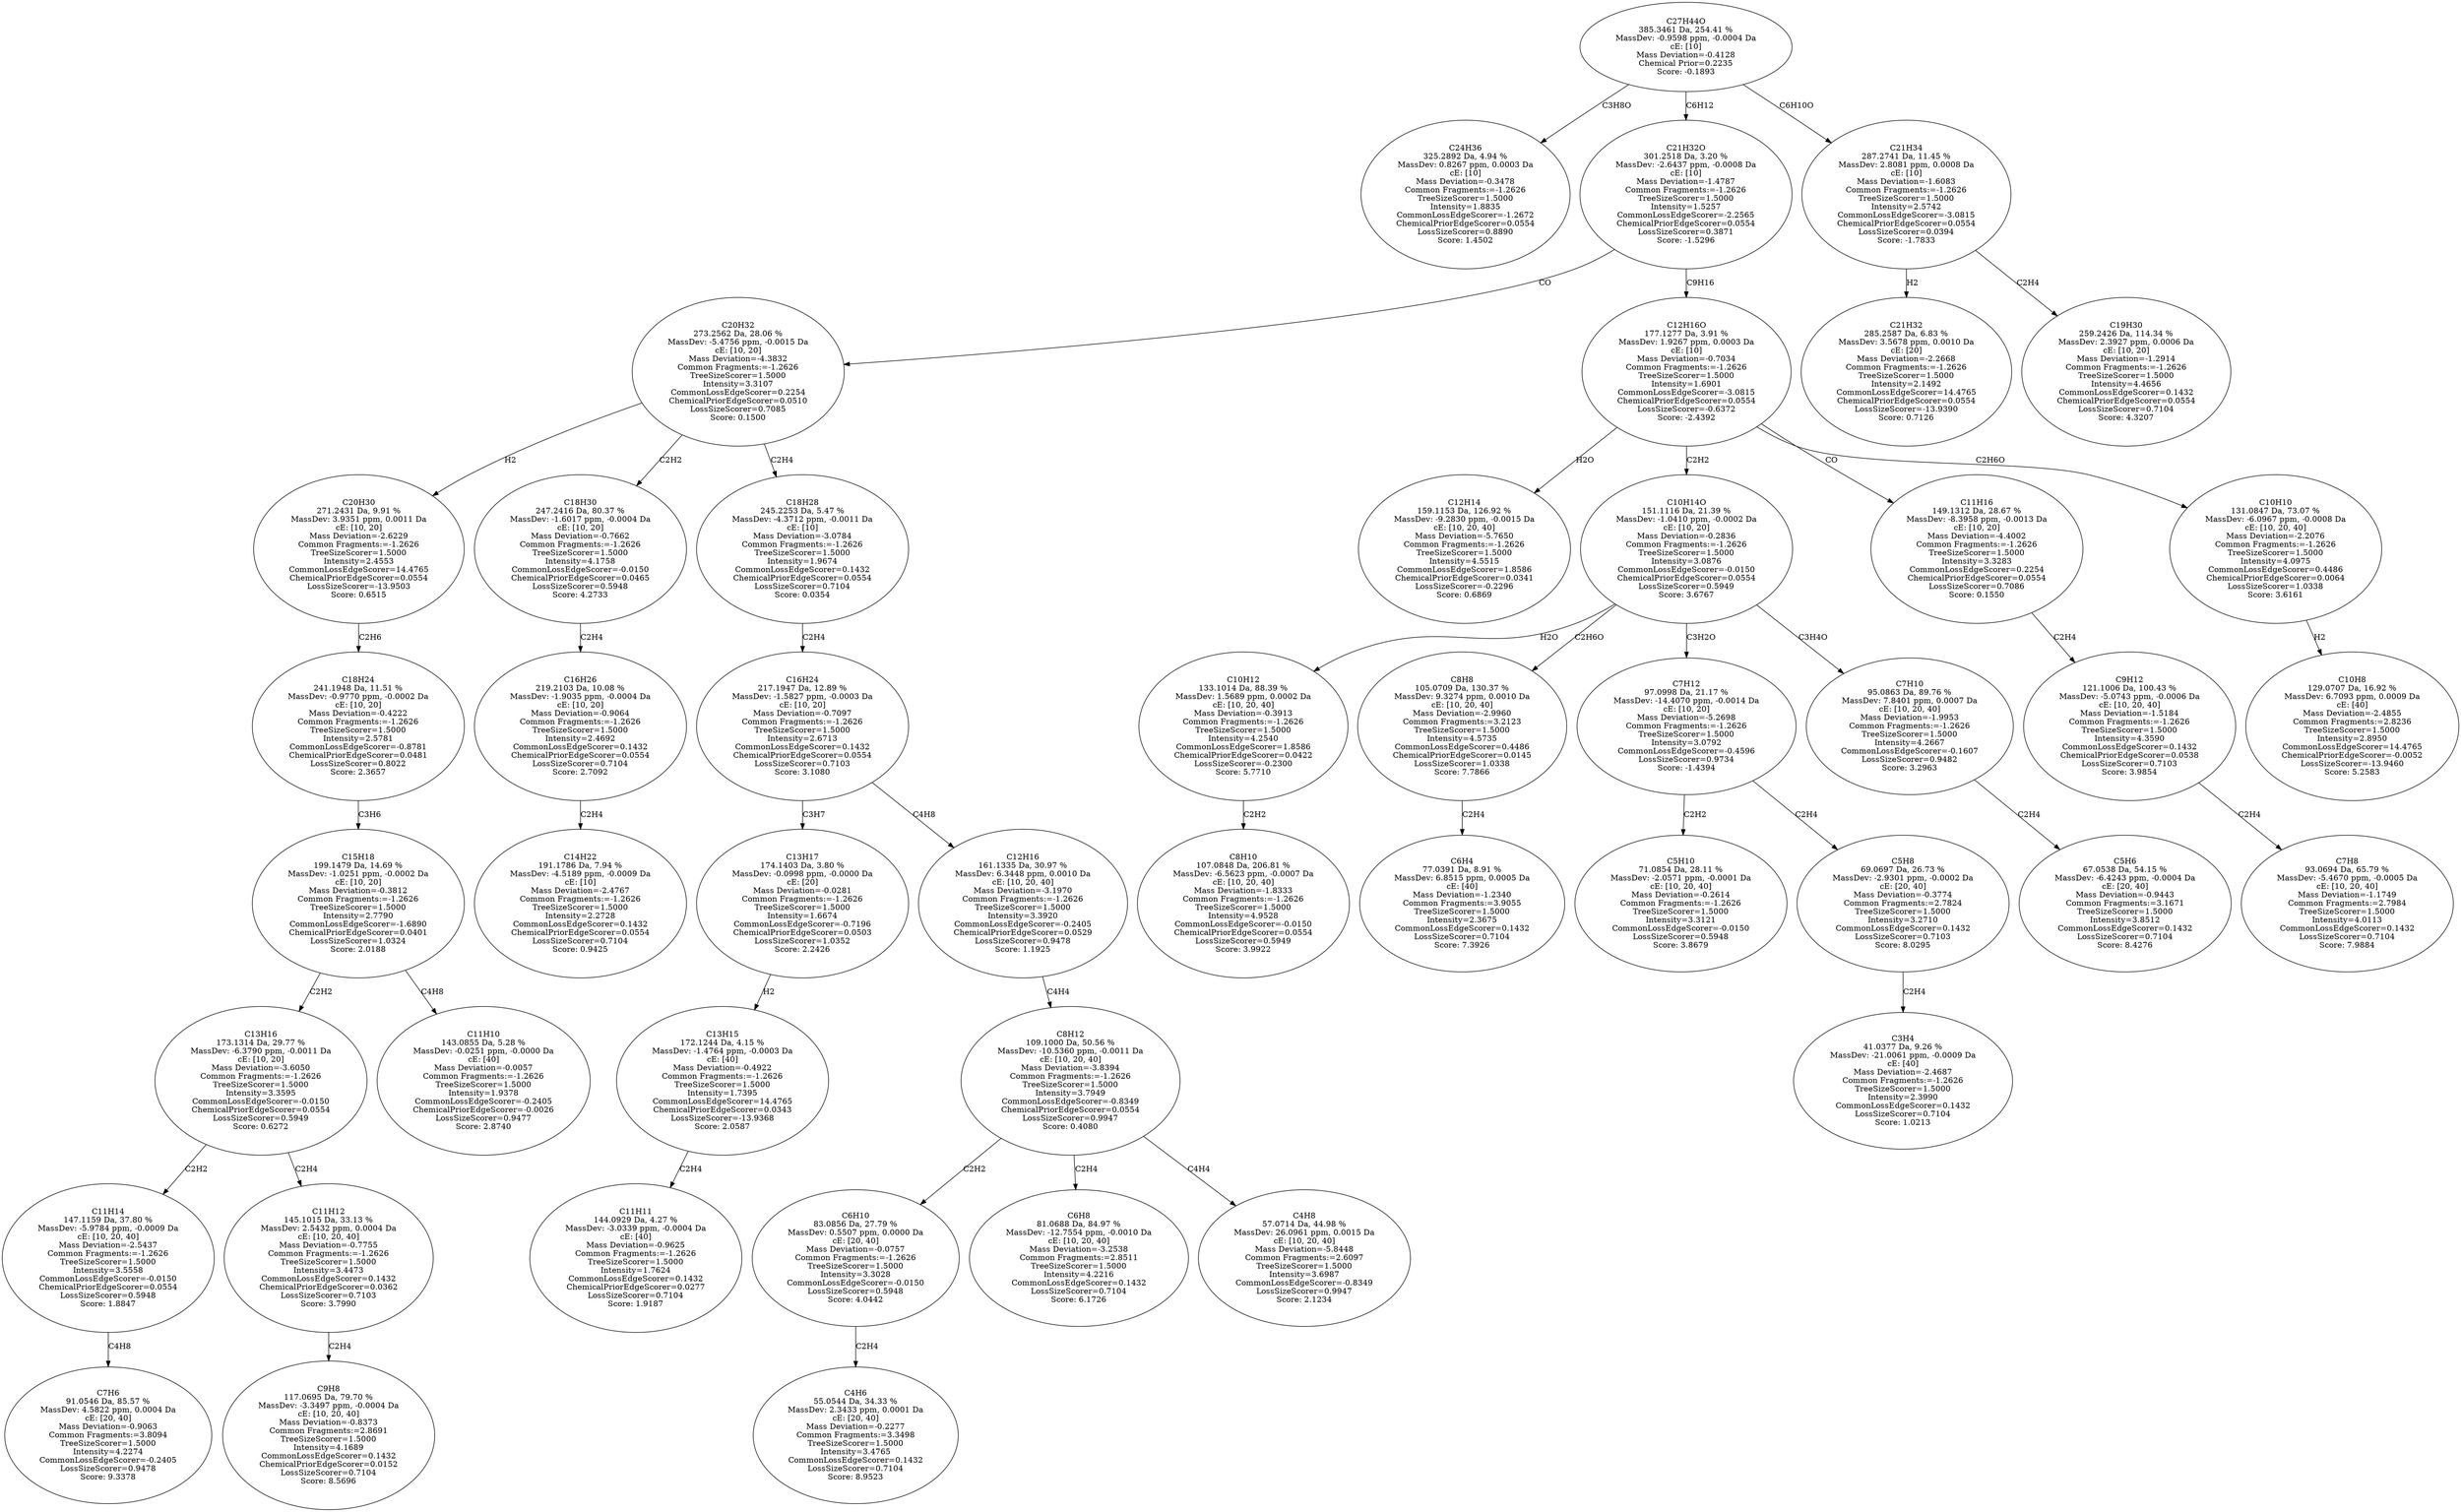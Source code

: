 strict digraph {
v1 [label="C24H36\n325.2892 Da, 4.94 %\nMassDev: 0.8267 ppm, 0.0003 Da\ncE: [10]\nMass Deviation=-0.3478\nCommon Fragments:=-1.2626\nTreeSizeScorer=1.5000\nIntensity=1.8835\nCommonLossEdgeScorer=-1.2672\nChemicalPriorEdgeScorer=0.0554\nLossSizeScorer=0.8890\nScore: 1.4502"];
v2 [label="C7H6\n91.0546 Da, 85.57 %\nMassDev: 4.5822 ppm, 0.0004 Da\ncE: [20, 40]\nMass Deviation=-0.9063\nCommon Fragments:=3.8094\nTreeSizeScorer=1.5000\nIntensity=4.2274\nCommonLossEdgeScorer=-0.2405\nLossSizeScorer=0.9478\nScore: 9.3378"];
v3 [label="C11H14\n147.1159 Da, 37.80 %\nMassDev: -5.9784 ppm, -0.0009 Da\ncE: [10, 20, 40]\nMass Deviation=-2.5437\nCommon Fragments:=-1.2626\nTreeSizeScorer=1.5000\nIntensity=3.5558\nCommonLossEdgeScorer=-0.0150\nChemicalPriorEdgeScorer=0.0554\nLossSizeScorer=0.5948\nScore: 1.8847"];
v4 [label="C9H8\n117.0695 Da, 79.70 %\nMassDev: -3.3497 ppm, -0.0004 Da\ncE: [10, 20, 40]\nMass Deviation=-0.8373\nCommon Fragments:=2.8691\nTreeSizeScorer=1.5000\nIntensity=4.1689\nCommonLossEdgeScorer=0.1432\nChemicalPriorEdgeScorer=0.0152\nLossSizeScorer=0.7104\nScore: 8.5696"];
v5 [label="C11H12\n145.1015 Da, 33.13 %\nMassDev: 2.5432 ppm, 0.0004 Da\ncE: [10, 20, 40]\nMass Deviation=-0.7755\nCommon Fragments:=-1.2626\nTreeSizeScorer=1.5000\nIntensity=3.4473\nCommonLossEdgeScorer=0.1432\nChemicalPriorEdgeScorer=0.0362\nLossSizeScorer=0.7103\nScore: 3.7990"];
v6 [label="C13H16\n173.1314 Da, 29.77 %\nMassDev: -6.3790 ppm, -0.0011 Da\ncE: [10, 20]\nMass Deviation=-3.6050\nCommon Fragments:=-1.2626\nTreeSizeScorer=1.5000\nIntensity=3.3595\nCommonLossEdgeScorer=-0.0150\nChemicalPriorEdgeScorer=0.0554\nLossSizeScorer=0.5949\nScore: 0.6272"];
v7 [label="C11H10\n143.0855 Da, 5.28 %\nMassDev: -0.0251 ppm, -0.0000 Da\ncE: [40]\nMass Deviation=-0.0057\nCommon Fragments:=-1.2626\nTreeSizeScorer=1.5000\nIntensity=1.9378\nCommonLossEdgeScorer=-0.2405\nChemicalPriorEdgeScorer=-0.0026\nLossSizeScorer=0.9477\nScore: 2.8740"];
v8 [label="C15H18\n199.1479 Da, 14.69 %\nMassDev: -1.0251 ppm, -0.0002 Da\ncE: [10, 20]\nMass Deviation=-0.3812\nCommon Fragments:=-1.2626\nTreeSizeScorer=1.5000\nIntensity=2.7790\nCommonLossEdgeScorer=-1.6890\nChemicalPriorEdgeScorer=0.0401\nLossSizeScorer=1.0324\nScore: 2.0188"];
v9 [label="C18H24\n241.1948 Da, 11.51 %\nMassDev: -0.9770 ppm, -0.0002 Da\ncE: [10, 20]\nMass Deviation=-0.4222\nCommon Fragments:=-1.2626\nTreeSizeScorer=1.5000\nIntensity=2.5781\nCommonLossEdgeScorer=-0.8781\nChemicalPriorEdgeScorer=0.0481\nLossSizeScorer=0.8022\nScore: 2.3657"];
v10 [label="C20H30\n271.2431 Da, 9.91 %\nMassDev: 3.9351 ppm, 0.0011 Da\ncE: [10, 20]\nMass Deviation=-2.6229\nCommon Fragments:=-1.2626\nTreeSizeScorer=1.5000\nIntensity=2.4553\nCommonLossEdgeScorer=14.4765\nChemicalPriorEdgeScorer=0.0554\nLossSizeScorer=-13.9503\nScore: 0.6515"];
v11 [label="C14H22\n191.1786 Da, 7.94 %\nMassDev: -4.5189 ppm, -0.0009 Da\ncE: [10]\nMass Deviation=-2.4767\nCommon Fragments:=-1.2626\nTreeSizeScorer=1.5000\nIntensity=2.2728\nCommonLossEdgeScorer=0.1432\nChemicalPriorEdgeScorer=0.0554\nLossSizeScorer=0.7104\nScore: 0.9425"];
v12 [label="C16H26\n219.2103 Da, 10.08 %\nMassDev: -1.9035 ppm, -0.0004 Da\ncE: [10, 20]\nMass Deviation=-0.9064\nCommon Fragments:=-1.2626\nTreeSizeScorer=1.5000\nIntensity=2.4692\nCommonLossEdgeScorer=0.1432\nChemicalPriorEdgeScorer=0.0554\nLossSizeScorer=0.7104\nScore: 2.7092"];
v13 [label="C18H30\n247.2416 Da, 80.37 %\nMassDev: -1.6017 ppm, -0.0004 Da\ncE: [10, 20]\nMass Deviation=-0.7662\nCommon Fragments:=-1.2626\nTreeSizeScorer=1.5000\nIntensity=4.1758\nCommonLossEdgeScorer=-0.0150\nChemicalPriorEdgeScorer=0.0465\nLossSizeScorer=0.5948\nScore: 4.2733"];
v14 [label="C11H11\n144.0929 Da, 4.27 %\nMassDev: -3.0339 ppm, -0.0004 Da\ncE: [40]\nMass Deviation=-0.9625\nCommon Fragments:=-1.2626\nTreeSizeScorer=1.5000\nIntensity=1.7624\nCommonLossEdgeScorer=0.1432\nChemicalPriorEdgeScorer=0.0277\nLossSizeScorer=0.7104\nScore: 1.9187"];
v15 [label="C13H15\n172.1244 Da, 4.15 %\nMassDev: -1.4764 ppm, -0.0003 Da\ncE: [40]\nMass Deviation=-0.4922\nCommon Fragments:=-1.2626\nTreeSizeScorer=1.5000\nIntensity=1.7395\nCommonLossEdgeScorer=14.4765\nChemicalPriorEdgeScorer=0.0343\nLossSizeScorer=-13.9368\nScore: 2.0587"];
v16 [label="C13H17\n174.1403 Da, 3.80 %\nMassDev: -0.0998 ppm, -0.0000 Da\ncE: [20]\nMass Deviation=-0.0281\nCommon Fragments:=-1.2626\nTreeSizeScorer=1.5000\nIntensity=1.6674\nCommonLossEdgeScorer=-0.7196\nChemicalPriorEdgeScorer=0.0503\nLossSizeScorer=1.0352\nScore: 2.2426"];
v17 [label="C4H6\n55.0544 Da, 34.33 %\nMassDev: 2.3433 ppm, 0.0001 Da\ncE: [20, 40]\nMass Deviation=-0.2277\nCommon Fragments:=3.3498\nTreeSizeScorer=1.5000\nIntensity=3.4765\nCommonLossEdgeScorer=0.1432\nLossSizeScorer=0.7104\nScore: 8.9523"];
v18 [label="C6H10\n83.0856 Da, 27.79 %\nMassDev: 0.5507 ppm, 0.0000 Da\ncE: [20, 40]\nMass Deviation=-0.0757\nCommon Fragments:=-1.2626\nTreeSizeScorer=1.5000\nIntensity=3.3028\nCommonLossEdgeScorer=-0.0150\nLossSizeScorer=0.5948\nScore: 4.0442"];
v19 [label="C6H8\n81.0688 Da, 84.97 %\nMassDev: -12.7554 ppm, -0.0010 Da\ncE: [10, 20, 40]\nMass Deviation=-3.2538\nCommon Fragments:=2.8511\nTreeSizeScorer=1.5000\nIntensity=4.2216\nCommonLossEdgeScorer=0.1432\nLossSizeScorer=0.7104\nScore: 6.1726"];
v20 [label="C4H8\n57.0714 Da, 44.98 %\nMassDev: 26.0961 ppm, 0.0015 Da\ncE: [10, 20, 40]\nMass Deviation=-5.8448\nCommon Fragments:=2.6097\nTreeSizeScorer=1.5000\nIntensity=3.6987\nCommonLossEdgeScorer=-0.8349\nLossSizeScorer=0.9947\nScore: 2.1234"];
v21 [label="C8H12\n109.1000 Da, 50.56 %\nMassDev: -10.5360 ppm, -0.0011 Da\ncE: [10, 20, 40]\nMass Deviation=-3.8394\nCommon Fragments:=-1.2626\nTreeSizeScorer=1.5000\nIntensity=3.7949\nCommonLossEdgeScorer=-0.8349\nChemicalPriorEdgeScorer=0.0554\nLossSizeScorer=0.9947\nScore: 0.4080"];
v22 [label="C12H16\n161.1335 Da, 30.97 %\nMassDev: 6.3448 ppm, 0.0010 Da\ncE: [10, 20, 40]\nMass Deviation=-3.1970\nCommon Fragments:=-1.2626\nTreeSizeScorer=1.5000\nIntensity=3.3920\nCommonLossEdgeScorer=-0.2405\nChemicalPriorEdgeScorer=0.0529\nLossSizeScorer=0.9478\nScore: 1.1925"];
v23 [label="C16H24\n217.1947 Da, 12.89 %\nMassDev: -1.5827 ppm, -0.0003 Da\ncE: [10, 20]\nMass Deviation=-0.7097\nCommon Fragments:=-1.2626\nTreeSizeScorer=1.5000\nIntensity=2.6713\nCommonLossEdgeScorer=0.1432\nChemicalPriorEdgeScorer=0.0554\nLossSizeScorer=0.7103\nScore: 3.1080"];
v24 [label="C18H28\n245.2253 Da, 5.47 %\nMassDev: -4.3712 ppm, -0.0011 Da\ncE: [10]\nMass Deviation=-3.0784\nCommon Fragments:=-1.2626\nTreeSizeScorer=1.5000\nIntensity=1.9674\nCommonLossEdgeScorer=0.1432\nChemicalPriorEdgeScorer=0.0554\nLossSizeScorer=0.7104\nScore: 0.0354"];
v25 [label="C20H32\n273.2562 Da, 28.06 %\nMassDev: -5.4756 ppm, -0.0015 Da\ncE: [10, 20]\nMass Deviation=-4.3832\nCommon Fragments:=-1.2626\nTreeSizeScorer=1.5000\nIntensity=3.3107\nCommonLossEdgeScorer=0.2254\nChemicalPriorEdgeScorer=0.0510\nLossSizeScorer=0.7085\nScore: 0.1500"];
v26 [label="C12H14\n159.1153 Da, 126.92 %\nMassDev: -9.2830 ppm, -0.0015 Da\ncE: [10, 20, 40]\nMass Deviation=-5.7650\nCommon Fragments:=-1.2626\nTreeSizeScorer=1.5000\nIntensity=4.5515\nCommonLossEdgeScorer=1.8586\nChemicalPriorEdgeScorer=0.0341\nLossSizeScorer=-0.2296\nScore: 0.6869"];
v27 [label="C8H10\n107.0848 Da, 206.81 %\nMassDev: -6.5623 ppm, -0.0007 Da\ncE: [10, 20, 40]\nMass Deviation=-1.8333\nCommon Fragments:=-1.2626\nTreeSizeScorer=1.5000\nIntensity=4.9528\nCommonLossEdgeScorer=-0.0150\nChemicalPriorEdgeScorer=0.0554\nLossSizeScorer=0.5949\nScore: 3.9922"];
v28 [label="C10H12\n133.1014 Da, 88.39 %\nMassDev: 1.5689 ppm, 0.0002 Da\ncE: [10, 20, 40]\nMass Deviation=-0.3913\nCommon Fragments:=-1.2626\nTreeSizeScorer=1.5000\nIntensity=4.2540\nCommonLossEdgeScorer=1.8586\nChemicalPriorEdgeScorer=0.0422\nLossSizeScorer=-0.2300\nScore: 5.7710"];
v29 [label="C6H4\n77.0391 Da, 8.91 %\nMassDev: 6.8515 ppm, 0.0005 Da\ncE: [40]\nMass Deviation=-1.2340\nCommon Fragments:=3.9055\nTreeSizeScorer=1.5000\nIntensity=2.3675\nCommonLossEdgeScorer=0.1432\nLossSizeScorer=0.7104\nScore: 7.3926"];
v30 [label="C8H8\n105.0709 Da, 130.37 %\nMassDev: 9.3274 ppm, 0.0010 Da\ncE: [10, 20, 40]\nMass Deviation=-2.9960\nCommon Fragments:=3.2123\nTreeSizeScorer=1.5000\nIntensity=4.5735\nCommonLossEdgeScorer=0.4486\nChemicalPriorEdgeScorer=0.0145\nLossSizeScorer=1.0338\nScore: 7.7866"];
v31 [label="C5H10\n71.0854 Da, 28.11 %\nMassDev: -2.0571 ppm, -0.0001 Da\ncE: [10, 20, 40]\nMass Deviation=-0.2614\nCommon Fragments:=-1.2626\nTreeSizeScorer=1.5000\nIntensity=3.3121\nCommonLossEdgeScorer=-0.0150\nLossSizeScorer=0.5948\nScore: 3.8679"];
v32 [label="C3H4\n41.0377 Da, 9.26 %\nMassDev: -21.0061 ppm, -0.0009 Da\ncE: [40]\nMass Deviation=-2.4687\nCommon Fragments:=-1.2626\nTreeSizeScorer=1.5000\nIntensity=2.3990\nCommonLossEdgeScorer=0.1432\nLossSizeScorer=0.7104\nScore: 1.0213"];
v33 [label="C5H8\n69.0697 Da, 26.73 %\nMassDev: -2.9301 ppm, -0.0002 Da\ncE: [20, 40]\nMass Deviation=-0.3774\nCommon Fragments:=2.7824\nTreeSizeScorer=1.5000\nIntensity=3.2710\nCommonLossEdgeScorer=0.1432\nLossSizeScorer=0.7103\nScore: 8.0295"];
v34 [label="C7H12\n97.0998 Da, 21.17 %\nMassDev: -14.4070 ppm, -0.0014 Da\ncE: [10, 20]\nMass Deviation=-5.2698\nCommon Fragments:=-1.2626\nTreeSizeScorer=1.5000\nIntensity=3.0792\nCommonLossEdgeScorer=-0.4596\nLossSizeScorer=0.9734\nScore: -1.4394"];
v35 [label="C5H6\n67.0538 Da, 54.15 %\nMassDev: -6.4243 ppm, -0.0004 Da\ncE: [20, 40]\nMass Deviation=-0.9443\nCommon Fragments:=3.1671\nTreeSizeScorer=1.5000\nIntensity=3.8512\nCommonLossEdgeScorer=0.1432\nLossSizeScorer=0.7104\nScore: 8.4276"];
v36 [label="C7H10\n95.0863 Da, 89.76 %\nMassDev: 7.8401 ppm, 0.0007 Da\ncE: [10, 20, 40]\nMass Deviation=-1.9953\nCommon Fragments:=-1.2626\nTreeSizeScorer=1.5000\nIntensity=4.2667\nCommonLossEdgeScorer=-0.1607\nLossSizeScorer=0.9482\nScore: 3.2963"];
v37 [label="C10H14O\n151.1116 Da, 21.39 %\nMassDev: -1.0410 ppm, -0.0002 Da\ncE: [10, 20]\nMass Deviation=-0.2836\nCommon Fragments:=-1.2626\nTreeSizeScorer=1.5000\nIntensity=3.0876\nCommonLossEdgeScorer=-0.0150\nChemicalPriorEdgeScorer=0.0554\nLossSizeScorer=0.5949\nScore: 3.6767"];
v38 [label="C7H8\n93.0694 Da, 65.79 %\nMassDev: -5.4670 ppm, -0.0005 Da\ncE: [10, 20, 40]\nMass Deviation=-1.1749\nCommon Fragments:=2.7984\nTreeSizeScorer=1.5000\nIntensity=4.0113\nCommonLossEdgeScorer=0.1432\nLossSizeScorer=0.7104\nScore: 7.9884"];
v39 [label="C9H12\n121.1006 Da, 100.43 %\nMassDev: -5.0743 ppm, -0.0006 Da\ncE: [10, 20, 40]\nMass Deviation=-1.5184\nCommon Fragments:=-1.2626\nTreeSizeScorer=1.5000\nIntensity=4.3590\nCommonLossEdgeScorer=0.1432\nChemicalPriorEdgeScorer=0.0538\nLossSizeScorer=0.7103\nScore: 3.9854"];
v40 [label="C11H16\n149.1312 Da, 28.67 %\nMassDev: -8.3958 ppm, -0.0013 Da\ncE: [10, 20]\nMass Deviation=-4.4002\nCommon Fragments:=-1.2626\nTreeSizeScorer=1.5000\nIntensity=3.3283\nCommonLossEdgeScorer=0.2254\nChemicalPriorEdgeScorer=0.0554\nLossSizeScorer=0.7086\nScore: 0.1550"];
v41 [label="C10H8\n129.0707 Da, 16.92 %\nMassDev: 6.7093 ppm, 0.0009 Da\ncE: [40]\nMass Deviation=-2.4855\nCommon Fragments:=2.8236\nTreeSizeScorer=1.5000\nIntensity=2.8950\nCommonLossEdgeScorer=14.4765\nChemicalPriorEdgeScorer=-0.0052\nLossSizeScorer=-13.9460\nScore: 5.2583"];
v42 [label="C10H10\n131.0847 Da, 73.07 %\nMassDev: -6.0967 ppm, -0.0008 Da\ncE: [10, 20, 40]\nMass Deviation=-2.2076\nCommon Fragments:=-1.2626\nTreeSizeScorer=1.5000\nIntensity=4.0975\nCommonLossEdgeScorer=0.4486\nChemicalPriorEdgeScorer=0.0064\nLossSizeScorer=1.0338\nScore: 3.6161"];
v43 [label="C12H16O\n177.1277 Da, 3.91 %\nMassDev: 1.9267 ppm, 0.0003 Da\ncE: [10]\nMass Deviation=-0.7034\nCommon Fragments:=-1.2626\nTreeSizeScorer=1.5000\nIntensity=1.6901\nCommonLossEdgeScorer=-3.0815\nChemicalPriorEdgeScorer=0.0554\nLossSizeScorer=-0.6372\nScore: -2.4392"];
v44 [label="C21H32O\n301.2518 Da, 3.20 %\nMassDev: -2.6437 ppm, -0.0008 Da\ncE: [10]\nMass Deviation=-1.4787\nCommon Fragments:=-1.2626\nTreeSizeScorer=1.5000\nIntensity=1.5257\nCommonLossEdgeScorer=-2.2565\nChemicalPriorEdgeScorer=0.0554\nLossSizeScorer=0.3871\nScore: -1.5296"];
v45 [label="C21H32\n285.2587 Da, 6.83 %\nMassDev: 3.5678 ppm, 0.0010 Da\ncE: [20]\nMass Deviation=-2.2668\nCommon Fragments:=-1.2626\nTreeSizeScorer=1.5000\nIntensity=2.1492\nCommonLossEdgeScorer=14.4765\nChemicalPriorEdgeScorer=0.0554\nLossSizeScorer=-13.9390\nScore: 0.7126"];
v46 [label="C19H30\n259.2426 Da, 114.34 %\nMassDev: 2.3927 ppm, 0.0006 Da\ncE: [10, 20]\nMass Deviation=-1.2914\nCommon Fragments:=-1.2626\nTreeSizeScorer=1.5000\nIntensity=4.4656\nCommonLossEdgeScorer=0.1432\nChemicalPriorEdgeScorer=0.0554\nLossSizeScorer=0.7104\nScore: 4.3207"];
v47 [label="C21H34\n287.2741 Da, 11.45 %\nMassDev: 2.8081 ppm, 0.0008 Da\ncE: [10]\nMass Deviation=-1.6083\nCommon Fragments:=-1.2626\nTreeSizeScorer=1.5000\nIntensity=2.5742\nCommonLossEdgeScorer=-3.0815\nChemicalPriorEdgeScorer=0.0554\nLossSizeScorer=0.0394\nScore: -1.7833"];
v48 [label="C27H44O\n385.3461 Da, 254.41 %\nMassDev: -0.9598 ppm, -0.0004 Da\ncE: [10]\nMass Deviation=-0.4128\nChemical Prior=0.2235\nScore: -0.1893"];
v48 -> v1 [label="C3H8O"];
v3 -> v2 [label="C4H8"];
v6 -> v3 [label="C2H2"];
v5 -> v4 [label="C2H4"];
v6 -> v5 [label="C2H4"];
v8 -> v6 [label="C2H2"];
v8 -> v7 [label="C4H8"];
v9 -> v8 [label="C3H6"];
v10 -> v9 [label="C2H6"];
v25 -> v10 [label="H2"];
v12 -> v11 [label="C2H4"];
v13 -> v12 [label="C2H4"];
v25 -> v13 [label="C2H2"];
v15 -> v14 [label="C2H4"];
v16 -> v15 [label="H2"];
v23 -> v16 [label="C3H7"];
v18 -> v17 [label="C2H4"];
v21 -> v18 [label="C2H2"];
v21 -> v19 [label="C2H4"];
v21 -> v20 [label="C4H4"];
v22 -> v21 [label="C4H4"];
v23 -> v22 [label="C4H8"];
v24 -> v23 [label="C2H4"];
v25 -> v24 [label="C2H4"];
v44 -> v25 [label="CO"];
v43 -> v26 [label="H2O"];
v28 -> v27 [label="C2H2"];
v37 -> v28 [label="H2O"];
v30 -> v29 [label="C2H4"];
v37 -> v30 [label="C2H6O"];
v34 -> v31 [label="C2H2"];
v33 -> v32 [label="C2H4"];
v34 -> v33 [label="C2H4"];
v37 -> v34 [label="C3H2O"];
v36 -> v35 [label="C2H4"];
v37 -> v36 [label="C3H4O"];
v43 -> v37 [label="C2H2"];
v39 -> v38 [label="C2H4"];
v40 -> v39 [label="C2H4"];
v43 -> v40 [label="CO"];
v42 -> v41 [label="H2"];
v43 -> v42 [label="C2H6O"];
v44 -> v43 [label="C9H16"];
v48 -> v44 [label="C6H12"];
v47 -> v45 [label="H2"];
v47 -> v46 [label="C2H4"];
v48 -> v47 [label="C6H10O"];
}